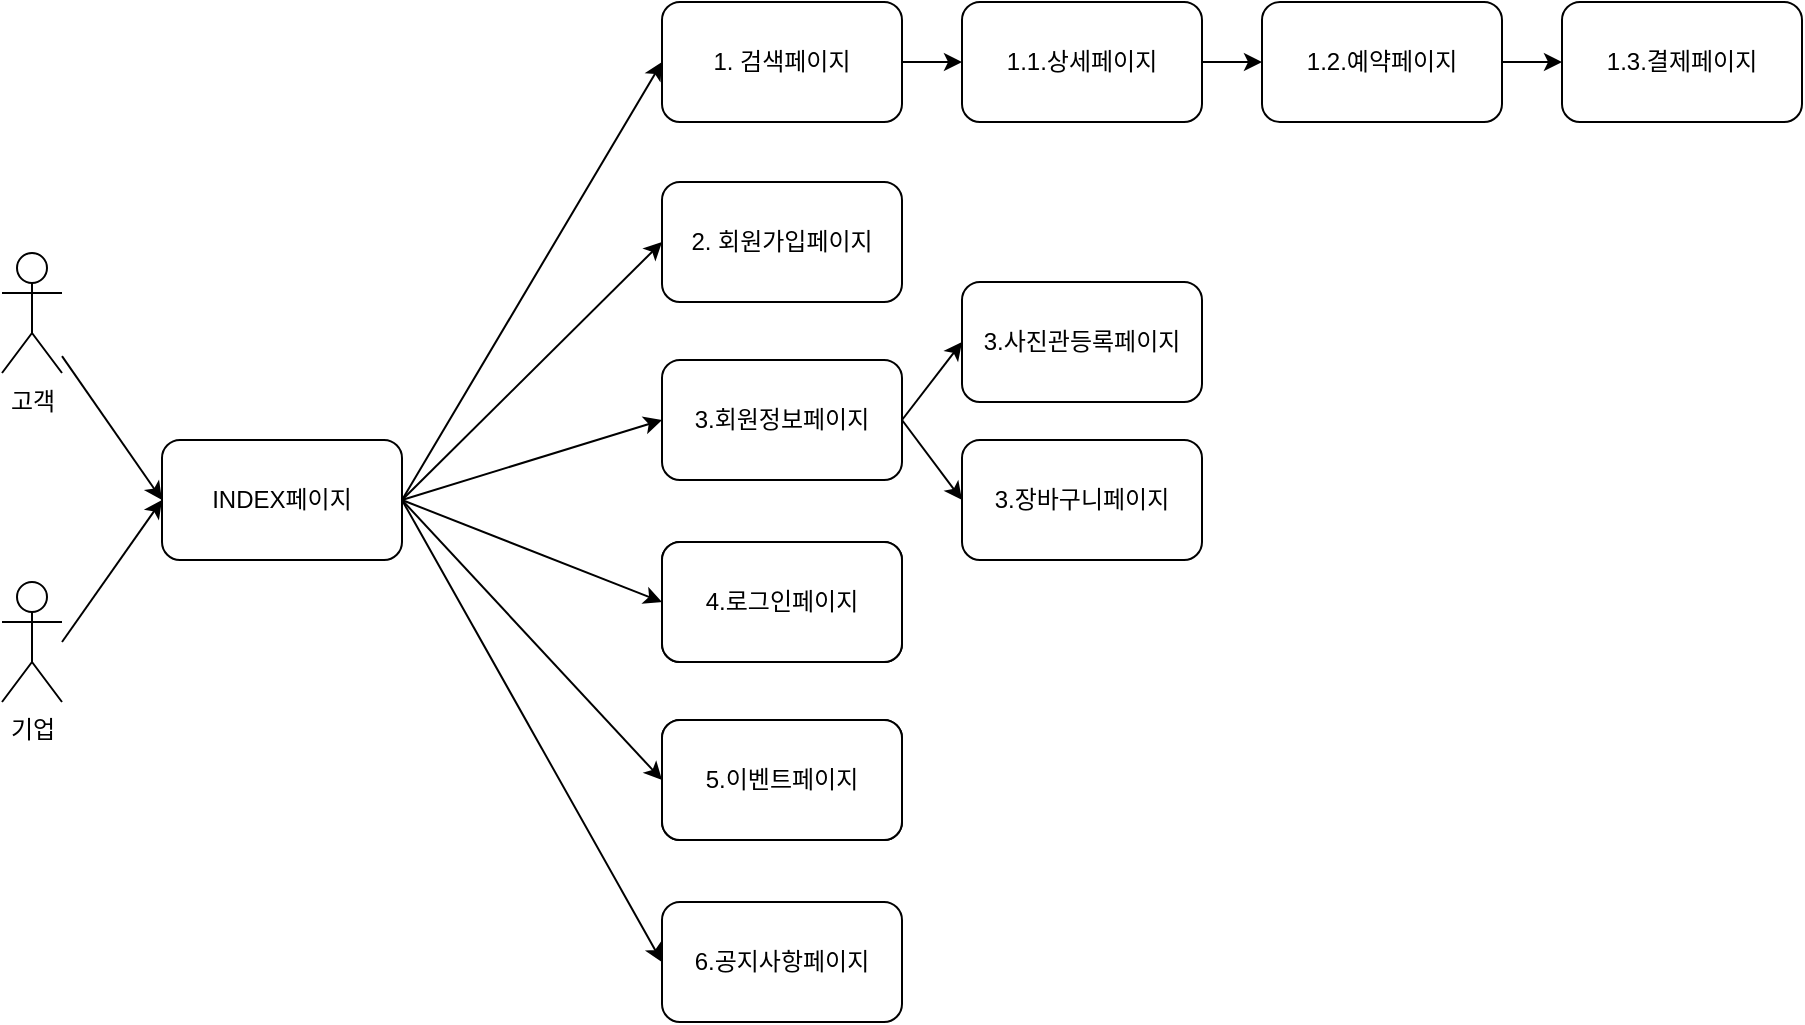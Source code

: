 <mxfile version="14.6.13" type="google"><diagram id="C5RBs43oDa-KdzZeNtuy" name="Page-1"><mxGraphModel dx="1141" dy="916" grid="1" gridSize="10" guides="1" tooltips="1" connect="1" arrows="1" fold="1" page="1" pageScale="1" pageWidth="1169" pageHeight="827" math="0" shadow="0"><root><mxCell id="WIyWlLk6GJQsqaUBKTNV-0"/><mxCell id="WIyWlLk6GJQsqaUBKTNV-1" parent="WIyWlLk6GJQsqaUBKTNV-0"/><mxCell id="pWTJ6rZHsBAWUwgnewnO-6" value="INDEX페이지&lt;br&gt;" style="rounded=1;whiteSpace=wrap;html=1;" vertex="1" parent="WIyWlLk6GJQsqaUBKTNV-1"><mxGeometry x="260" y="419" width="120" height="60" as="geometry"/></mxCell><mxCell id="pWTJ6rZHsBAWUwgnewnO-45" style="edgeStyle=orthogonalEdgeStyle;rounded=0;orthogonalLoop=1;jettySize=auto;html=1;exitX=1;exitY=0.5;exitDx=0;exitDy=0;entryX=0;entryY=0.5;entryDx=0;entryDy=0;" edge="1" parent="WIyWlLk6GJQsqaUBKTNV-1" source="pWTJ6rZHsBAWUwgnewnO-7" target="pWTJ6rZHsBAWUwgnewnO-17"><mxGeometry relative="1" as="geometry"/></mxCell><mxCell id="pWTJ6rZHsBAWUwgnewnO-7" value="1. 검색페이지" style="rounded=1;whiteSpace=wrap;html=1;" vertex="1" parent="WIyWlLk6GJQsqaUBKTNV-1"><mxGeometry x="510" y="200" width="120" height="60" as="geometry"/></mxCell><mxCell id="pWTJ6rZHsBAWUwgnewnO-8" value="6.공지사항페이지" style="rounded=1;whiteSpace=wrap;html=1;" vertex="1" parent="WIyWlLk6GJQsqaUBKTNV-1"><mxGeometry x="510" y="650" width="120" height="60" as="geometry"/></mxCell><mxCell id="pWTJ6rZHsBAWUwgnewnO-9" value="5.이벤트페이지" style="rounded=1;whiteSpace=wrap;html=1;" vertex="1" parent="WIyWlLk6GJQsqaUBKTNV-1"><mxGeometry x="510" y="559" width="120" height="60" as="geometry"/></mxCell><mxCell id="pWTJ6rZHsBAWUwgnewnO-10" value="3.회원정보페이지" style="rounded=1;whiteSpace=wrap;html=1;" vertex="1" parent="WIyWlLk6GJQsqaUBKTNV-1"><mxGeometry x="510" y="379" width="120" height="60" as="geometry"/></mxCell><mxCell id="pWTJ6rZHsBAWUwgnewnO-11" value="4.로그인페이지" style="rounded=1;whiteSpace=wrap;html=1;" vertex="1" parent="WIyWlLk6GJQsqaUBKTNV-1"><mxGeometry x="510" y="470" width="120" height="60" as="geometry"/></mxCell><mxCell id="pWTJ6rZHsBAWUwgnewnO-12" value="2. 회원가입페이지" style="rounded=1;whiteSpace=wrap;html=1;" vertex="1" parent="WIyWlLk6GJQsqaUBKTNV-1"><mxGeometry x="510" y="290" width="120" height="60" as="geometry"/></mxCell><mxCell id="pWTJ6rZHsBAWUwgnewnO-16" value="1.3.결제페이지" style="rounded=1;whiteSpace=wrap;html=1;" vertex="1" parent="WIyWlLk6GJQsqaUBKTNV-1"><mxGeometry x="960" y="200" width="120" height="60" as="geometry"/></mxCell><mxCell id="pWTJ6rZHsBAWUwgnewnO-46" style="edgeStyle=orthogonalEdgeStyle;rounded=0;orthogonalLoop=1;jettySize=auto;html=1;entryX=0;entryY=0.5;entryDx=0;entryDy=0;" edge="1" parent="WIyWlLk6GJQsqaUBKTNV-1" source="pWTJ6rZHsBAWUwgnewnO-17" target="pWTJ6rZHsBAWUwgnewnO-18"><mxGeometry relative="1" as="geometry"/></mxCell><mxCell id="pWTJ6rZHsBAWUwgnewnO-17" value="1.1.상세페이지" style="rounded=1;whiteSpace=wrap;html=1;" vertex="1" parent="WIyWlLk6GJQsqaUBKTNV-1"><mxGeometry x="660" y="200" width="120" height="60" as="geometry"/></mxCell><mxCell id="pWTJ6rZHsBAWUwgnewnO-47" style="edgeStyle=orthogonalEdgeStyle;rounded=0;orthogonalLoop=1;jettySize=auto;html=1;exitX=1;exitY=0.5;exitDx=0;exitDy=0;entryX=0;entryY=0.5;entryDx=0;entryDy=0;" edge="1" parent="WIyWlLk6GJQsqaUBKTNV-1" source="pWTJ6rZHsBAWUwgnewnO-18" target="pWTJ6rZHsBAWUwgnewnO-16"><mxGeometry relative="1" as="geometry"/></mxCell><mxCell id="pWTJ6rZHsBAWUwgnewnO-18" value="1.2.예약페이지" style="rounded=1;whiteSpace=wrap;html=1;" vertex="1" parent="WIyWlLk6GJQsqaUBKTNV-1"><mxGeometry x="810" y="200" width="120" height="60" as="geometry"/></mxCell><mxCell id="pWTJ6rZHsBAWUwgnewnO-23" value="고객" style="shape=umlActor;verticalLabelPosition=bottom;verticalAlign=top;html=1;outlineConnect=0;" vertex="1" parent="WIyWlLk6GJQsqaUBKTNV-1"><mxGeometry x="180" y="325.5" width="30" height="60" as="geometry"/></mxCell><mxCell id="pWTJ6rZHsBAWUwgnewnO-34" value="기업" style="shape=umlActor;verticalLabelPosition=bottom;verticalAlign=top;html=1;outlineConnect=0;" vertex="1" parent="WIyWlLk6GJQsqaUBKTNV-1"><mxGeometry x="180" y="490" width="30" height="60" as="geometry"/></mxCell><mxCell id="pWTJ6rZHsBAWUwgnewnO-38" value="" style="endArrow=classic;html=1;entryX=0;entryY=0.5;entryDx=0;entryDy=0;" edge="1" parent="WIyWlLk6GJQsqaUBKTNV-1" source="pWTJ6rZHsBAWUwgnewnO-23" target="pWTJ6rZHsBAWUwgnewnO-6"><mxGeometry width="50" height="50" relative="1" as="geometry"><mxPoint x="250" y="270" as="sourcePoint"/><mxPoint x="590" y="370" as="targetPoint"/></mxGeometry></mxCell><mxCell id="pWTJ6rZHsBAWUwgnewnO-39" value="" style="endArrow=classic;html=1;entryX=0;entryY=0.5;entryDx=0;entryDy=0;exitX=1;exitY=0.5;exitDx=0;exitDy=0;" edge="1" parent="WIyWlLk6GJQsqaUBKTNV-1" source="pWTJ6rZHsBAWUwgnewnO-6" target="pWTJ6rZHsBAWUwgnewnO-12"><mxGeometry width="50" height="50" relative="1" as="geometry"><mxPoint x="370" y="180" as="sourcePoint"/><mxPoint x="319" y="340" as="targetPoint"/></mxGeometry></mxCell><mxCell id="pWTJ6rZHsBAWUwgnewnO-40" value="" style="endArrow=classic;html=1;entryX=0;entryY=0.5;entryDx=0;entryDy=0;exitX=1;exitY=0.5;exitDx=0;exitDy=0;" edge="1" parent="WIyWlLk6GJQsqaUBKTNV-1" source="pWTJ6rZHsBAWUwgnewnO-6" target="pWTJ6rZHsBAWUwgnewnO-10"><mxGeometry width="50" height="50" relative="1" as="geometry"><mxPoint x="370" y="180" as="sourcePoint"/><mxPoint x="360" y="200" as="targetPoint"/></mxGeometry></mxCell><mxCell id="pWTJ6rZHsBAWUwgnewnO-41" value="" style="endArrow=classic;html=1;entryX=0;entryY=0.5;entryDx=0;entryDy=0;exitX=1;exitY=0.5;exitDx=0;exitDy=0;" edge="1" parent="WIyWlLk6GJQsqaUBKTNV-1" source="pWTJ6rZHsBAWUwgnewnO-6" target="pWTJ6rZHsBAWUwgnewnO-11"><mxGeometry width="50" height="50" relative="1" as="geometry"><mxPoint x="370" y="180" as="sourcePoint"/><mxPoint x="350" y="439" as="targetPoint"/></mxGeometry></mxCell><mxCell id="pWTJ6rZHsBAWUwgnewnO-42" value="" style="endArrow=classic;html=1;entryX=0;entryY=0.5;entryDx=0;entryDy=0;exitX=1;exitY=0.5;exitDx=0;exitDy=0;" edge="1" parent="WIyWlLk6GJQsqaUBKTNV-1" source="pWTJ6rZHsBAWUwgnewnO-6" target="pWTJ6rZHsBAWUwgnewnO-7"><mxGeometry width="50" height="50" relative="1" as="geometry"><mxPoint x="370" y="180" as="sourcePoint"/><mxPoint x="350" y="190" as="targetPoint"/></mxGeometry></mxCell><mxCell id="pWTJ6rZHsBAWUwgnewnO-43" value="" style="endArrow=classic;html=1;entryX=0;entryY=0.5;entryDx=0;entryDy=0;exitX=1;exitY=0.5;exitDx=0;exitDy=0;" edge="1" parent="WIyWlLk6GJQsqaUBKTNV-1" source="pWTJ6rZHsBAWUwgnewnO-6" target="pWTJ6rZHsBAWUwgnewnO-9"><mxGeometry width="50" height="50" relative="1" as="geometry"><mxPoint x="250" y="270" as="sourcePoint"/><mxPoint x="350" y="270" as="targetPoint"/></mxGeometry></mxCell><mxCell id="pWTJ6rZHsBAWUwgnewnO-44" value="" style="endArrow=classic;html=1;entryX=0;entryY=0.5;entryDx=0;entryDy=0;exitX=1;exitY=0.5;exitDx=0;exitDy=0;" edge="1" parent="WIyWlLk6GJQsqaUBKTNV-1" source="pWTJ6rZHsBAWUwgnewnO-6" target="pWTJ6rZHsBAWUwgnewnO-8"><mxGeometry width="50" height="50" relative="1" as="geometry"><mxPoint x="250" y="270" as="sourcePoint"/><mxPoint x="350" y="619" as="targetPoint"/></mxGeometry></mxCell><mxCell id="pWTJ6rZHsBAWUwgnewnO-49" value="" style="endArrow=classic;html=1;entryX=0;entryY=0.5;entryDx=0;entryDy=0;" edge="1" parent="WIyWlLk6GJQsqaUBKTNV-1" target="pWTJ6rZHsBAWUwgnewnO-6"><mxGeometry width="50" height="50" relative="1" as="geometry"><mxPoint x="210" y="520" as="sourcePoint"/><mxPoint x="280" y="601.92" as="targetPoint"/></mxGeometry></mxCell><mxCell id="pWTJ6rZHsBAWUwgnewnO-51" value="3.사진관등록페이지" style="rounded=1;whiteSpace=wrap;html=1;" vertex="1" parent="WIyWlLk6GJQsqaUBKTNV-1"><mxGeometry x="660" y="340" width="120" height="60" as="geometry"/></mxCell><mxCell id="pWTJ6rZHsBAWUwgnewnO-52" value="3.장바구니페이지" style="rounded=1;whiteSpace=wrap;html=1;" vertex="1" parent="WIyWlLk6GJQsqaUBKTNV-1"><mxGeometry x="660" y="419" width="120" height="60" as="geometry"/></mxCell><mxCell id="pWTJ6rZHsBAWUwgnewnO-54" value="" style="endArrow=classic;html=1;entryX=0;entryY=0.5;entryDx=0;entryDy=0;exitX=1;exitY=0.5;exitDx=0;exitDy=0;" edge="1" parent="WIyWlLk6GJQsqaUBKTNV-1" source="pWTJ6rZHsBAWUwgnewnO-10" target="pWTJ6rZHsBAWUwgnewnO-51"><mxGeometry width="50" height="50" relative="1" as="geometry"><mxPoint x="630" y="410" as="sourcePoint"/><mxPoint x="760" y="370" as="targetPoint"/></mxGeometry></mxCell><mxCell id="pWTJ6rZHsBAWUwgnewnO-55" value="" style="endArrow=classic;html=1;entryX=0;entryY=0.5;entryDx=0;entryDy=0;exitX=1;exitY=0.5;exitDx=0;exitDy=0;" edge="1" parent="WIyWlLk6GJQsqaUBKTNV-1" source="pWTJ6rZHsBAWUwgnewnO-10" target="pWTJ6rZHsBAWUwgnewnO-52"><mxGeometry width="50" height="50" relative="1" as="geometry"><mxPoint x="640" y="420" as="sourcePoint"/><mxPoint x="670" y="390" as="targetPoint"/></mxGeometry></mxCell><mxCell id="pWTJ6rZHsBAWUwgnewnO-57" value="4.로그인페이지" style="rounded=1;whiteSpace=wrap;html=1;" vertex="1" parent="WIyWlLk6GJQsqaUBKTNV-1"><mxGeometry x="510" y="470" width="120" height="60" as="geometry"/></mxCell><mxCell id="pWTJ6rZHsBAWUwgnewnO-58" value="5.이벤트페이지" style="rounded=1;whiteSpace=wrap;html=1;" vertex="1" parent="WIyWlLk6GJQsqaUBKTNV-1"><mxGeometry x="510" y="559" width="120" height="60" as="geometry"/></mxCell></root></mxGraphModel></diagram></mxfile>